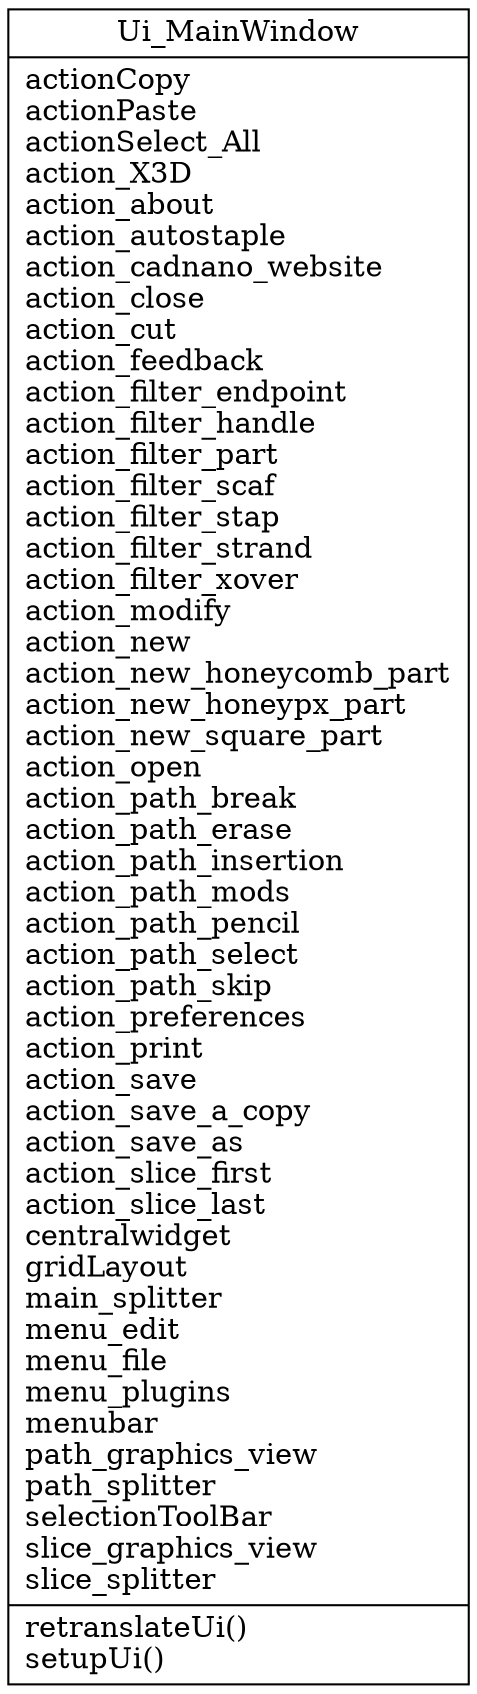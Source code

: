 digraph "classes_No_Name" {
charset="utf-8"
rankdir=BT
"0" [label="{Ui_MainWindow|actionCopy\lactionPaste\lactionSelect_All\laction_X3D\laction_about\laction_autostaple\laction_cadnano_website\laction_close\laction_cut\laction_feedback\laction_filter_endpoint\laction_filter_handle\laction_filter_part\laction_filter_scaf\laction_filter_stap\laction_filter_strand\laction_filter_xover\laction_modify\laction_new\laction_new_honeycomb_part\laction_new_honeypx_part\laction_new_square_part\laction_open\laction_path_break\laction_path_erase\laction_path_insertion\laction_path_mods\laction_path_pencil\laction_path_select\laction_path_skip\laction_preferences\laction_print\laction_save\laction_save_a_copy\laction_save_as\laction_slice_first\laction_slice_last\lcentralwidget\lgridLayout\lmain_splitter\lmenu_edit\lmenu_file\lmenu_plugins\lmenubar\lpath_graphics_view\lpath_splitter\lselectionToolBar\lslice_graphics_view\lslice_splitter\l|retranslateUi()\lsetupUi()\l}", shape="record"];
}

